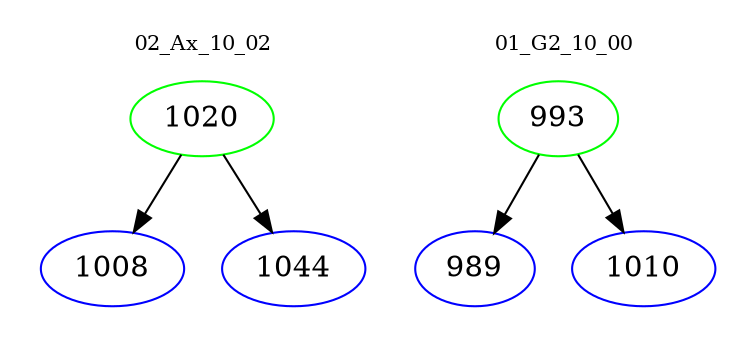 digraph{
subgraph cluster_0 {
color = white
label = "02_Ax_10_02";
fontsize=10;
T0_1020 [label="1020", color="green"]
T0_1020 -> T0_1008 [color="black"]
T0_1008 [label="1008", color="blue"]
T0_1020 -> T0_1044 [color="black"]
T0_1044 [label="1044", color="blue"]
}
subgraph cluster_1 {
color = white
label = "01_G2_10_00";
fontsize=10;
T1_993 [label="993", color="green"]
T1_993 -> T1_989 [color="black"]
T1_989 [label="989", color="blue"]
T1_993 -> T1_1010 [color="black"]
T1_1010 [label="1010", color="blue"]
}
}
